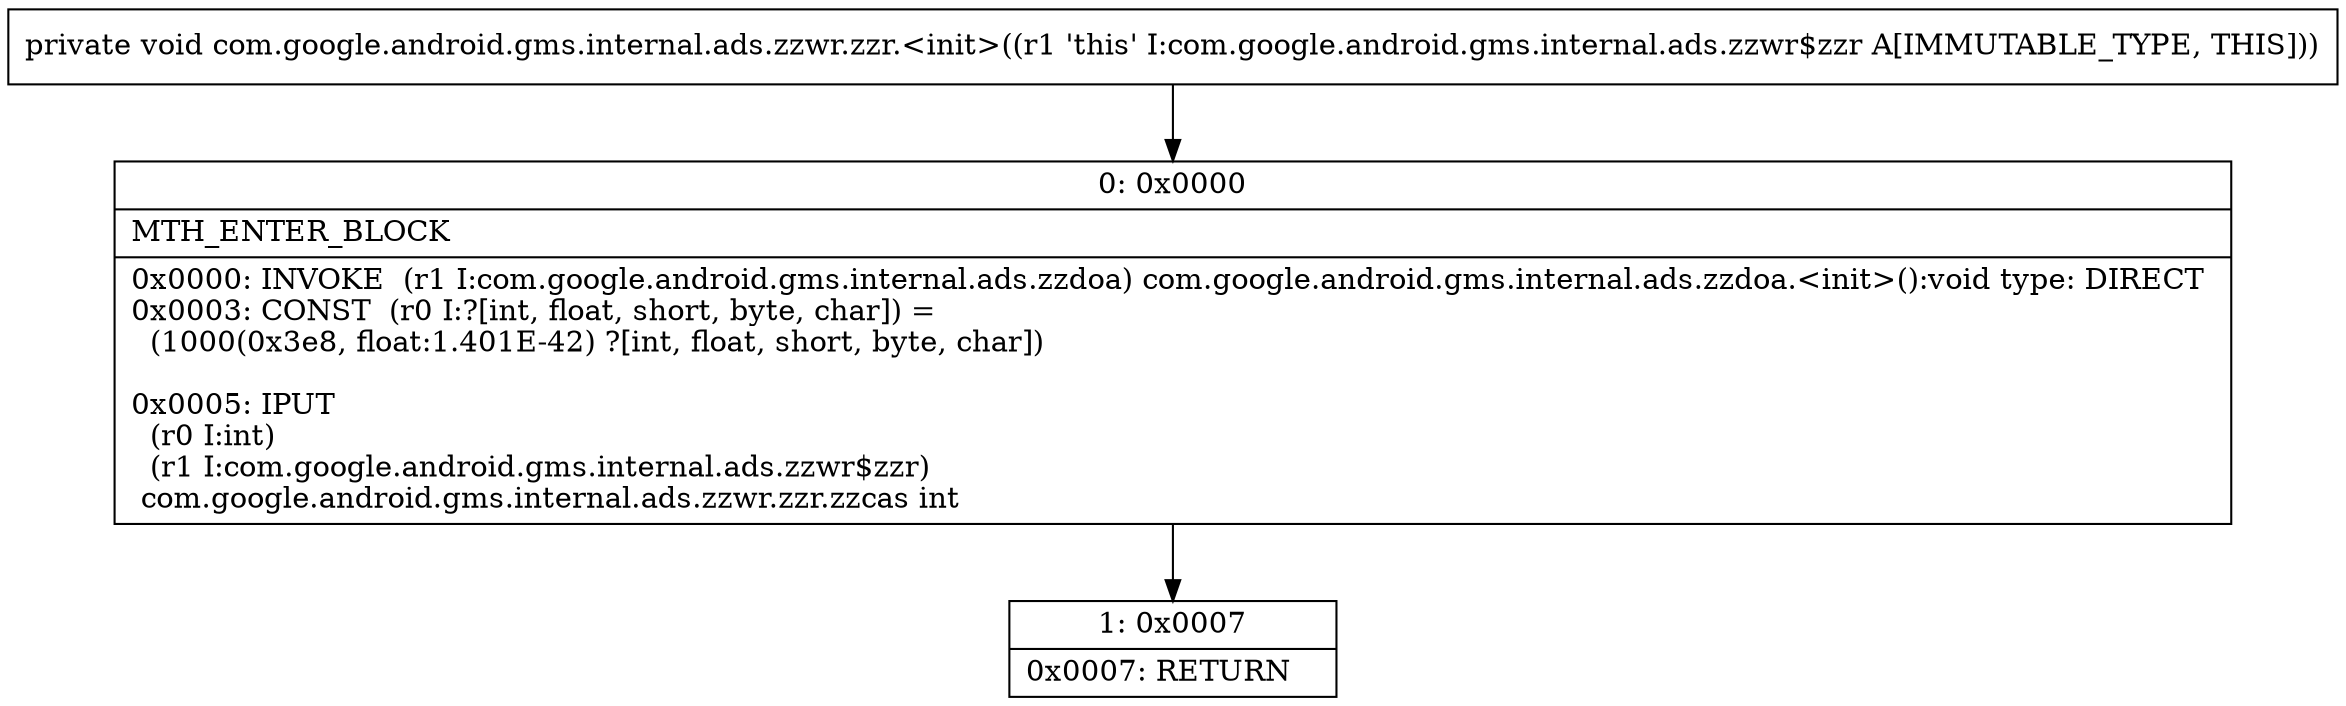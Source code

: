 digraph "CFG forcom.google.android.gms.internal.ads.zzwr.zzr.\<init\>()V" {
Node_0 [shape=record,label="{0\:\ 0x0000|MTH_ENTER_BLOCK\l|0x0000: INVOKE  (r1 I:com.google.android.gms.internal.ads.zzdoa) com.google.android.gms.internal.ads.zzdoa.\<init\>():void type: DIRECT \l0x0003: CONST  (r0 I:?[int, float, short, byte, char]) = \l  (1000(0x3e8, float:1.401E\-42) ?[int, float, short, byte, char])\l \l0x0005: IPUT  \l  (r0 I:int)\l  (r1 I:com.google.android.gms.internal.ads.zzwr$zzr)\l com.google.android.gms.internal.ads.zzwr.zzr.zzcas int \l}"];
Node_1 [shape=record,label="{1\:\ 0x0007|0x0007: RETURN   \l}"];
MethodNode[shape=record,label="{private void com.google.android.gms.internal.ads.zzwr.zzr.\<init\>((r1 'this' I:com.google.android.gms.internal.ads.zzwr$zzr A[IMMUTABLE_TYPE, THIS])) }"];
MethodNode -> Node_0;
Node_0 -> Node_1;
}

